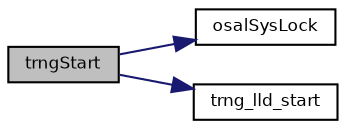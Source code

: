digraph "trngStart"
{
  bgcolor="transparent";
  edge [fontname="Helvetica",fontsize="8",labelfontname="Helvetica",labelfontsize="8"];
  node [fontname="Helvetica",fontsize="8",shape=record];
  rankdir="LR";
  Node4 [label="trngStart",height=0.2,width=0.4,color="black", fillcolor="grey75", style="filled", fontcolor="black"];
  Node4 -> Node5 [color="midnightblue",fontsize="8",style="solid",fontname="Helvetica"];
  Node5 [label="osalSysLock",height=0.2,width=0.4,color="black",URL="$group___o_s_a_l.html#ga0cb5e528b0114b4ca61c2eb65a0515fa",tooltip="Enters a critical zone from thread context. "];
  Node4 -> Node6 [color="midnightblue",fontsize="8",style="solid",fontname="Helvetica"];
  Node6 [label="trng_lld_start",height=0.2,width=0.4,color="black",URL="$group___t_r_n_g.html#ga667f852d2985bf6a2968fea9d22e5dcd",tooltip="Configures and activates the TRNG peripheral. "];
}
